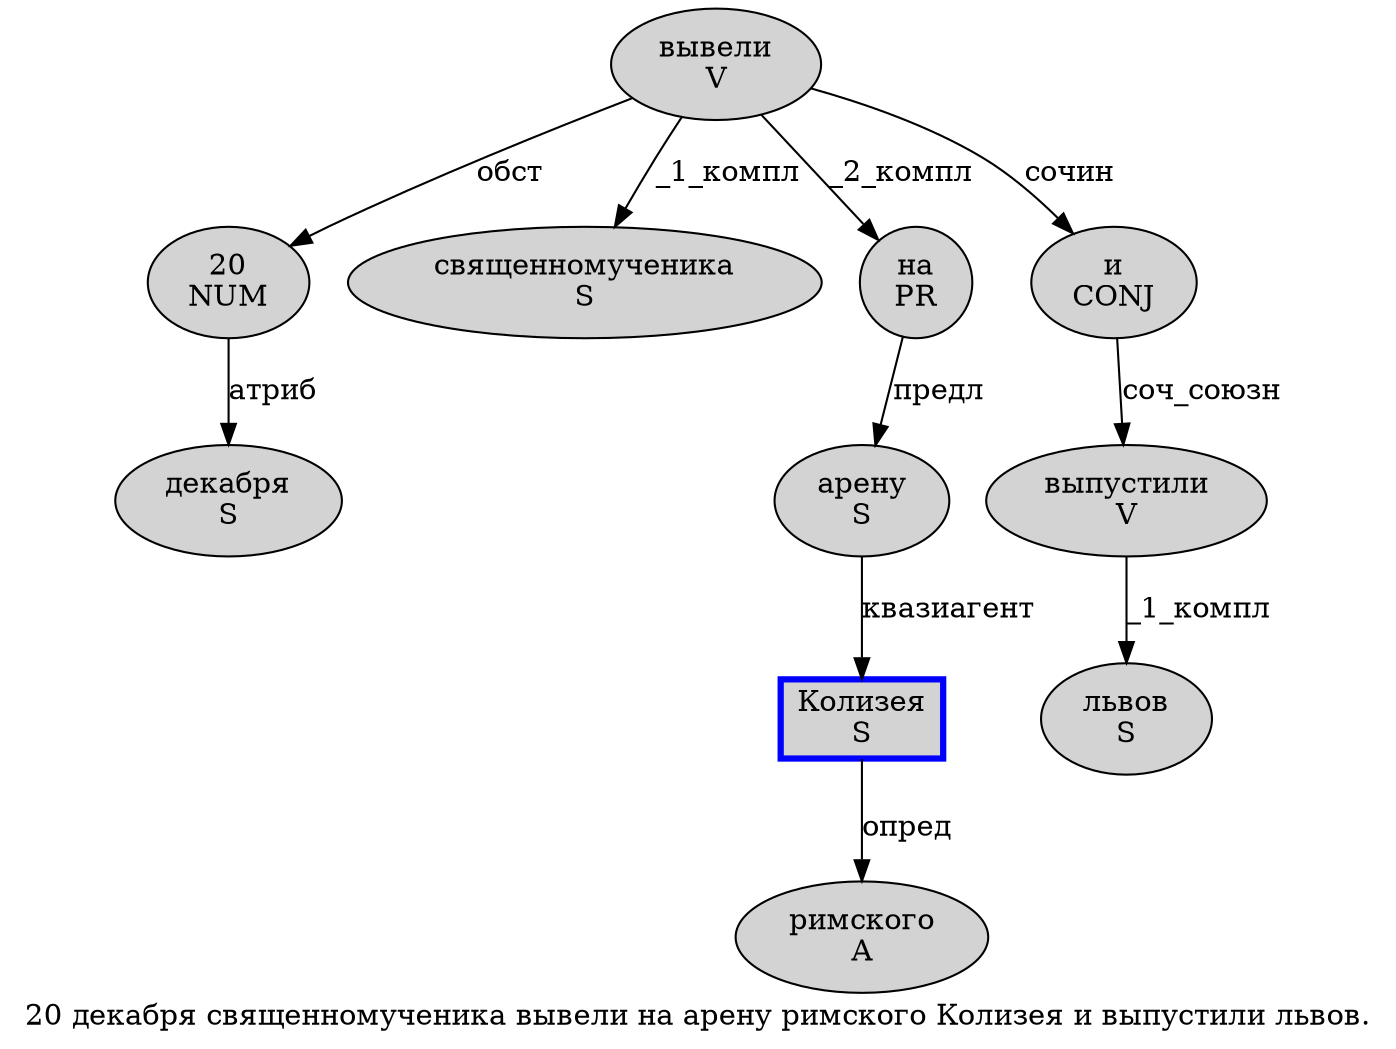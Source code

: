 digraph SENTENCE_387 {
	graph [label="20 декабря священномученика вывели на арену римского Колизея и выпустили львов."]
	node [style=filled]
		0 [label="20
NUM" color="" fillcolor=lightgray penwidth=1 shape=ellipse]
		1 [label="декабря
S" color="" fillcolor=lightgray penwidth=1 shape=ellipse]
		2 [label="священномученика
S" color="" fillcolor=lightgray penwidth=1 shape=ellipse]
		3 [label="вывели
V" color="" fillcolor=lightgray penwidth=1 shape=ellipse]
		4 [label="на
PR" color="" fillcolor=lightgray penwidth=1 shape=ellipse]
		5 [label="арену
S" color="" fillcolor=lightgray penwidth=1 shape=ellipse]
		6 [label="римского
A" color="" fillcolor=lightgray penwidth=1 shape=ellipse]
		7 [label="Колизея
S" color=blue fillcolor=lightgray penwidth=3 shape=box]
		8 [label="и
CONJ" color="" fillcolor=lightgray penwidth=1 shape=ellipse]
		9 [label="выпустили
V" color="" fillcolor=lightgray penwidth=1 shape=ellipse]
		10 [label="львов
S" color="" fillcolor=lightgray penwidth=1 shape=ellipse]
			9 -> 10 [label="_1_компл"]
			0 -> 1 [label="атриб"]
			7 -> 6 [label="опред"]
			5 -> 7 [label="квазиагент"]
			8 -> 9 [label="соч_союзн"]
			4 -> 5 [label="предл"]
			3 -> 0 [label="обст"]
			3 -> 2 [label="_1_компл"]
			3 -> 4 [label="_2_компл"]
			3 -> 8 [label="сочин"]
}